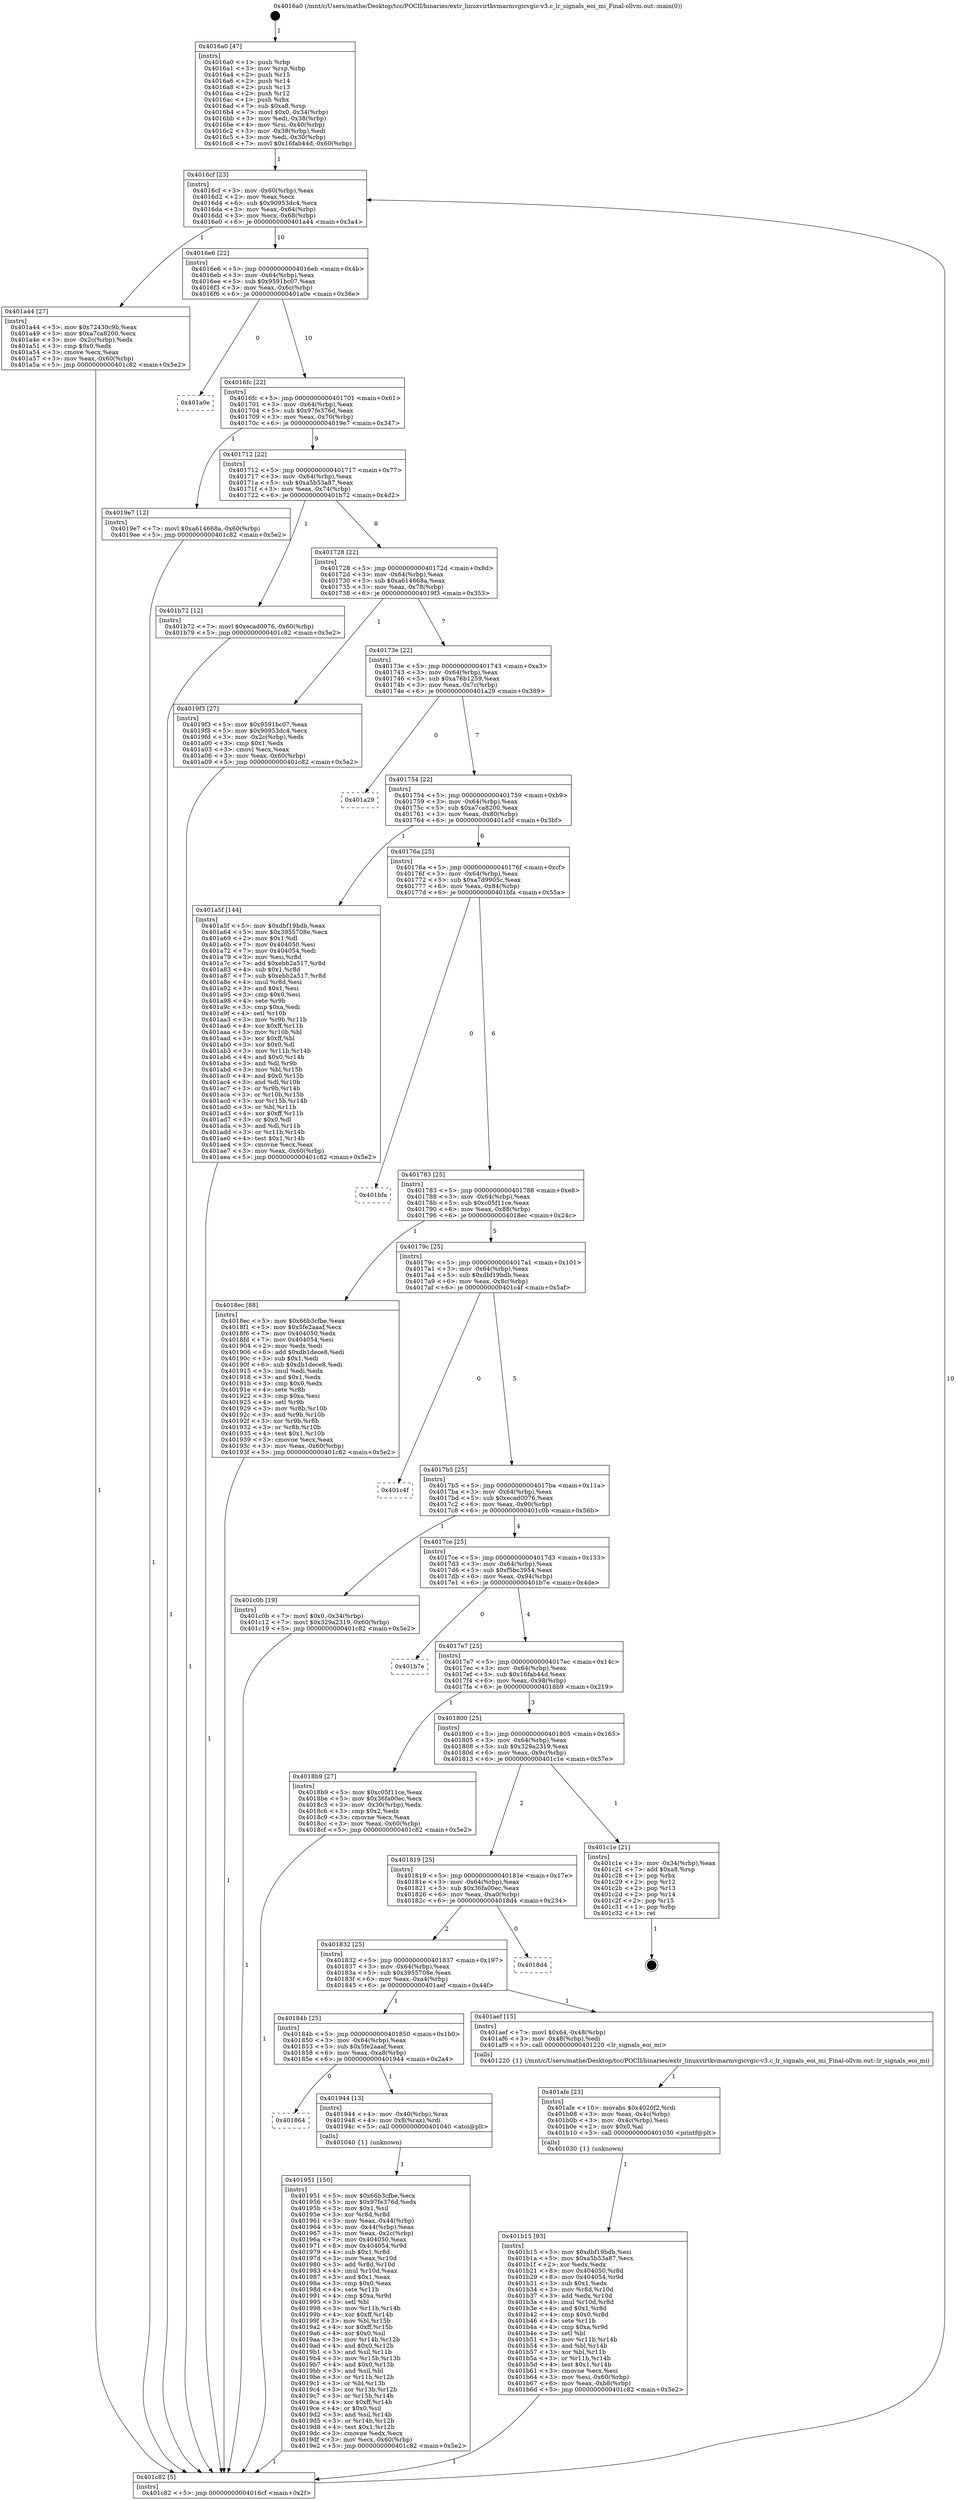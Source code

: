 digraph "0x4016a0" {
  label = "0x4016a0 (/mnt/c/Users/mathe/Desktop/tcc/POCII/binaries/extr_linuxvirtkvmarmvgicvgic-v3.c_lr_signals_eoi_mi_Final-ollvm.out::main(0))"
  labelloc = "t"
  node[shape=record]

  Entry [label="",width=0.3,height=0.3,shape=circle,fillcolor=black,style=filled]
  "0x4016cf" [label="{
     0x4016cf [23]\l
     | [instrs]\l
     &nbsp;&nbsp;0x4016cf \<+3\>: mov -0x60(%rbp),%eax\l
     &nbsp;&nbsp;0x4016d2 \<+2\>: mov %eax,%ecx\l
     &nbsp;&nbsp;0x4016d4 \<+6\>: sub $0x90953dc4,%ecx\l
     &nbsp;&nbsp;0x4016da \<+3\>: mov %eax,-0x64(%rbp)\l
     &nbsp;&nbsp;0x4016dd \<+3\>: mov %ecx,-0x68(%rbp)\l
     &nbsp;&nbsp;0x4016e0 \<+6\>: je 0000000000401a44 \<main+0x3a4\>\l
  }"]
  "0x401a44" [label="{
     0x401a44 [27]\l
     | [instrs]\l
     &nbsp;&nbsp;0x401a44 \<+5\>: mov $0x72430c9b,%eax\l
     &nbsp;&nbsp;0x401a49 \<+5\>: mov $0xa7ca8200,%ecx\l
     &nbsp;&nbsp;0x401a4e \<+3\>: mov -0x2c(%rbp),%edx\l
     &nbsp;&nbsp;0x401a51 \<+3\>: cmp $0x0,%edx\l
     &nbsp;&nbsp;0x401a54 \<+3\>: cmove %ecx,%eax\l
     &nbsp;&nbsp;0x401a57 \<+3\>: mov %eax,-0x60(%rbp)\l
     &nbsp;&nbsp;0x401a5a \<+5\>: jmp 0000000000401c82 \<main+0x5e2\>\l
  }"]
  "0x4016e6" [label="{
     0x4016e6 [22]\l
     | [instrs]\l
     &nbsp;&nbsp;0x4016e6 \<+5\>: jmp 00000000004016eb \<main+0x4b\>\l
     &nbsp;&nbsp;0x4016eb \<+3\>: mov -0x64(%rbp),%eax\l
     &nbsp;&nbsp;0x4016ee \<+5\>: sub $0x9591bc07,%eax\l
     &nbsp;&nbsp;0x4016f3 \<+3\>: mov %eax,-0x6c(%rbp)\l
     &nbsp;&nbsp;0x4016f6 \<+6\>: je 0000000000401a0e \<main+0x36e\>\l
  }"]
  Exit [label="",width=0.3,height=0.3,shape=circle,fillcolor=black,style=filled,peripheries=2]
  "0x401a0e" [label="{
     0x401a0e\l
  }", style=dashed]
  "0x4016fc" [label="{
     0x4016fc [22]\l
     | [instrs]\l
     &nbsp;&nbsp;0x4016fc \<+5\>: jmp 0000000000401701 \<main+0x61\>\l
     &nbsp;&nbsp;0x401701 \<+3\>: mov -0x64(%rbp),%eax\l
     &nbsp;&nbsp;0x401704 \<+5\>: sub $0x97fe376d,%eax\l
     &nbsp;&nbsp;0x401709 \<+3\>: mov %eax,-0x70(%rbp)\l
     &nbsp;&nbsp;0x40170c \<+6\>: je 00000000004019e7 \<main+0x347\>\l
  }"]
  "0x401b15" [label="{
     0x401b15 [93]\l
     | [instrs]\l
     &nbsp;&nbsp;0x401b15 \<+5\>: mov $0xdbf19bdb,%esi\l
     &nbsp;&nbsp;0x401b1a \<+5\>: mov $0xa5b53a87,%ecx\l
     &nbsp;&nbsp;0x401b1f \<+2\>: xor %edx,%edx\l
     &nbsp;&nbsp;0x401b21 \<+8\>: mov 0x404050,%r8d\l
     &nbsp;&nbsp;0x401b29 \<+8\>: mov 0x404054,%r9d\l
     &nbsp;&nbsp;0x401b31 \<+3\>: sub $0x1,%edx\l
     &nbsp;&nbsp;0x401b34 \<+3\>: mov %r8d,%r10d\l
     &nbsp;&nbsp;0x401b37 \<+3\>: add %edx,%r10d\l
     &nbsp;&nbsp;0x401b3a \<+4\>: imul %r10d,%r8d\l
     &nbsp;&nbsp;0x401b3e \<+4\>: and $0x1,%r8d\l
     &nbsp;&nbsp;0x401b42 \<+4\>: cmp $0x0,%r8d\l
     &nbsp;&nbsp;0x401b46 \<+4\>: sete %r11b\l
     &nbsp;&nbsp;0x401b4a \<+4\>: cmp $0xa,%r9d\l
     &nbsp;&nbsp;0x401b4e \<+3\>: setl %bl\l
     &nbsp;&nbsp;0x401b51 \<+3\>: mov %r11b,%r14b\l
     &nbsp;&nbsp;0x401b54 \<+3\>: and %bl,%r14b\l
     &nbsp;&nbsp;0x401b57 \<+3\>: xor %bl,%r11b\l
     &nbsp;&nbsp;0x401b5a \<+3\>: or %r11b,%r14b\l
     &nbsp;&nbsp;0x401b5d \<+4\>: test $0x1,%r14b\l
     &nbsp;&nbsp;0x401b61 \<+3\>: cmovne %ecx,%esi\l
     &nbsp;&nbsp;0x401b64 \<+3\>: mov %esi,-0x60(%rbp)\l
     &nbsp;&nbsp;0x401b67 \<+6\>: mov %eax,-0xb8(%rbp)\l
     &nbsp;&nbsp;0x401b6d \<+5\>: jmp 0000000000401c82 \<main+0x5e2\>\l
  }"]
  "0x4019e7" [label="{
     0x4019e7 [12]\l
     | [instrs]\l
     &nbsp;&nbsp;0x4019e7 \<+7\>: movl $0xa614668a,-0x60(%rbp)\l
     &nbsp;&nbsp;0x4019ee \<+5\>: jmp 0000000000401c82 \<main+0x5e2\>\l
  }"]
  "0x401712" [label="{
     0x401712 [22]\l
     | [instrs]\l
     &nbsp;&nbsp;0x401712 \<+5\>: jmp 0000000000401717 \<main+0x77\>\l
     &nbsp;&nbsp;0x401717 \<+3\>: mov -0x64(%rbp),%eax\l
     &nbsp;&nbsp;0x40171a \<+5\>: sub $0xa5b53a87,%eax\l
     &nbsp;&nbsp;0x40171f \<+3\>: mov %eax,-0x74(%rbp)\l
     &nbsp;&nbsp;0x401722 \<+6\>: je 0000000000401b72 \<main+0x4d2\>\l
  }"]
  "0x401afe" [label="{
     0x401afe [23]\l
     | [instrs]\l
     &nbsp;&nbsp;0x401afe \<+10\>: movabs $0x4020f2,%rdi\l
     &nbsp;&nbsp;0x401b08 \<+3\>: mov %eax,-0x4c(%rbp)\l
     &nbsp;&nbsp;0x401b0b \<+3\>: mov -0x4c(%rbp),%esi\l
     &nbsp;&nbsp;0x401b0e \<+2\>: mov $0x0,%al\l
     &nbsp;&nbsp;0x401b10 \<+5\>: call 0000000000401030 \<printf@plt\>\l
     | [calls]\l
     &nbsp;&nbsp;0x401030 \{1\} (unknown)\l
  }"]
  "0x401b72" [label="{
     0x401b72 [12]\l
     | [instrs]\l
     &nbsp;&nbsp;0x401b72 \<+7\>: movl $0xecad0076,-0x60(%rbp)\l
     &nbsp;&nbsp;0x401b79 \<+5\>: jmp 0000000000401c82 \<main+0x5e2\>\l
  }"]
  "0x401728" [label="{
     0x401728 [22]\l
     | [instrs]\l
     &nbsp;&nbsp;0x401728 \<+5\>: jmp 000000000040172d \<main+0x8d\>\l
     &nbsp;&nbsp;0x40172d \<+3\>: mov -0x64(%rbp),%eax\l
     &nbsp;&nbsp;0x401730 \<+5\>: sub $0xa614668a,%eax\l
     &nbsp;&nbsp;0x401735 \<+3\>: mov %eax,-0x78(%rbp)\l
     &nbsp;&nbsp;0x401738 \<+6\>: je 00000000004019f3 \<main+0x353\>\l
  }"]
  "0x401951" [label="{
     0x401951 [150]\l
     | [instrs]\l
     &nbsp;&nbsp;0x401951 \<+5\>: mov $0x66b3cfbe,%ecx\l
     &nbsp;&nbsp;0x401956 \<+5\>: mov $0x97fe376d,%edx\l
     &nbsp;&nbsp;0x40195b \<+3\>: mov $0x1,%sil\l
     &nbsp;&nbsp;0x40195e \<+3\>: xor %r8d,%r8d\l
     &nbsp;&nbsp;0x401961 \<+3\>: mov %eax,-0x44(%rbp)\l
     &nbsp;&nbsp;0x401964 \<+3\>: mov -0x44(%rbp),%eax\l
     &nbsp;&nbsp;0x401967 \<+3\>: mov %eax,-0x2c(%rbp)\l
     &nbsp;&nbsp;0x40196a \<+7\>: mov 0x404050,%eax\l
     &nbsp;&nbsp;0x401971 \<+8\>: mov 0x404054,%r9d\l
     &nbsp;&nbsp;0x401979 \<+4\>: sub $0x1,%r8d\l
     &nbsp;&nbsp;0x40197d \<+3\>: mov %eax,%r10d\l
     &nbsp;&nbsp;0x401980 \<+3\>: add %r8d,%r10d\l
     &nbsp;&nbsp;0x401983 \<+4\>: imul %r10d,%eax\l
     &nbsp;&nbsp;0x401987 \<+3\>: and $0x1,%eax\l
     &nbsp;&nbsp;0x40198a \<+3\>: cmp $0x0,%eax\l
     &nbsp;&nbsp;0x40198d \<+4\>: sete %r11b\l
     &nbsp;&nbsp;0x401991 \<+4\>: cmp $0xa,%r9d\l
     &nbsp;&nbsp;0x401995 \<+3\>: setl %bl\l
     &nbsp;&nbsp;0x401998 \<+3\>: mov %r11b,%r14b\l
     &nbsp;&nbsp;0x40199b \<+4\>: xor $0xff,%r14b\l
     &nbsp;&nbsp;0x40199f \<+3\>: mov %bl,%r15b\l
     &nbsp;&nbsp;0x4019a2 \<+4\>: xor $0xff,%r15b\l
     &nbsp;&nbsp;0x4019a6 \<+4\>: xor $0x0,%sil\l
     &nbsp;&nbsp;0x4019aa \<+3\>: mov %r14b,%r12b\l
     &nbsp;&nbsp;0x4019ad \<+4\>: and $0x0,%r12b\l
     &nbsp;&nbsp;0x4019b1 \<+3\>: and %sil,%r11b\l
     &nbsp;&nbsp;0x4019b4 \<+3\>: mov %r15b,%r13b\l
     &nbsp;&nbsp;0x4019b7 \<+4\>: and $0x0,%r13b\l
     &nbsp;&nbsp;0x4019bb \<+3\>: and %sil,%bl\l
     &nbsp;&nbsp;0x4019be \<+3\>: or %r11b,%r12b\l
     &nbsp;&nbsp;0x4019c1 \<+3\>: or %bl,%r13b\l
     &nbsp;&nbsp;0x4019c4 \<+3\>: xor %r13b,%r12b\l
     &nbsp;&nbsp;0x4019c7 \<+3\>: or %r15b,%r14b\l
     &nbsp;&nbsp;0x4019ca \<+4\>: xor $0xff,%r14b\l
     &nbsp;&nbsp;0x4019ce \<+4\>: or $0x0,%sil\l
     &nbsp;&nbsp;0x4019d2 \<+3\>: and %sil,%r14b\l
     &nbsp;&nbsp;0x4019d5 \<+3\>: or %r14b,%r12b\l
     &nbsp;&nbsp;0x4019d8 \<+4\>: test $0x1,%r12b\l
     &nbsp;&nbsp;0x4019dc \<+3\>: cmovne %edx,%ecx\l
     &nbsp;&nbsp;0x4019df \<+3\>: mov %ecx,-0x60(%rbp)\l
     &nbsp;&nbsp;0x4019e2 \<+5\>: jmp 0000000000401c82 \<main+0x5e2\>\l
  }"]
  "0x4019f3" [label="{
     0x4019f3 [27]\l
     | [instrs]\l
     &nbsp;&nbsp;0x4019f3 \<+5\>: mov $0x9591bc07,%eax\l
     &nbsp;&nbsp;0x4019f8 \<+5\>: mov $0x90953dc4,%ecx\l
     &nbsp;&nbsp;0x4019fd \<+3\>: mov -0x2c(%rbp),%edx\l
     &nbsp;&nbsp;0x401a00 \<+3\>: cmp $0x1,%edx\l
     &nbsp;&nbsp;0x401a03 \<+3\>: cmovl %ecx,%eax\l
     &nbsp;&nbsp;0x401a06 \<+3\>: mov %eax,-0x60(%rbp)\l
     &nbsp;&nbsp;0x401a09 \<+5\>: jmp 0000000000401c82 \<main+0x5e2\>\l
  }"]
  "0x40173e" [label="{
     0x40173e [22]\l
     | [instrs]\l
     &nbsp;&nbsp;0x40173e \<+5\>: jmp 0000000000401743 \<main+0xa3\>\l
     &nbsp;&nbsp;0x401743 \<+3\>: mov -0x64(%rbp),%eax\l
     &nbsp;&nbsp;0x401746 \<+5\>: sub $0xa76b1259,%eax\l
     &nbsp;&nbsp;0x40174b \<+3\>: mov %eax,-0x7c(%rbp)\l
     &nbsp;&nbsp;0x40174e \<+6\>: je 0000000000401a29 \<main+0x389\>\l
  }"]
  "0x401864" [label="{
     0x401864\l
  }", style=dashed]
  "0x401a29" [label="{
     0x401a29\l
  }", style=dashed]
  "0x401754" [label="{
     0x401754 [22]\l
     | [instrs]\l
     &nbsp;&nbsp;0x401754 \<+5\>: jmp 0000000000401759 \<main+0xb9\>\l
     &nbsp;&nbsp;0x401759 \<+3\>: mov -0x64(%rbp),%eax\l
     &nbsp;&nbsp;0x40175c \<+5\>: sub $0xa7ca8200,%eax\l
     &nbsp;&nbsp;0x401761 \<+3\>: mov %eax,-0x80(%rbp)\l
     &nbsp;&nbsp;0x401764 \<+6\>: je 0000000000401a5f \<main+0x3bf\>\l
  }"]
  "0x401944" [label="{
     0x401944 [13]\l
     | [instrs]\l
     &nbsp;&nbsp;0x401944 \<+4\>: mov -0x40(%rbp),%rax\l
     &nbsp;&nbsp;0x401948 \<+4\>: mov 0x8(%rax),%rdi\l
     &nbsp;&nbsp;0x40194c \<+5\>: call 0000000000401040 \<atoi@plt\>\l
     | [calls]\l
     &nbsp;&nbsp;0x401040 \{1\} (unknown)\l
  }"]
  "0x401a5f" [label="{
     0x401a5f [144]\l
     | [instrs]\l
     &nbsp;&nbsp;0x401a5f \<+5\>: mov $0xdbf19bdb,%eax\l
     &nbsp;&nbsp;0x401a64 \<+5\>: mov $0x3955708e,%ecx\l
     &nbsp;&nbsp;0x401a69 \<+2\>: mov $0x1,%dl\l
     &nbsp;&nbsp;0x401a6b \<+7\>: mov 0x404050,%esi\l
     &nbsp;&nbsp;0x401a72 \<+7\>: mov 0x404054,%edi\l
     &nbsp;&nbsp;0x401a79 \<+3\>: mov %esi,%r8d\l
     &nbsp;&nbsp;0x401a7c \<+7\>: add $0xebb2a517,%r8d\l
     &nbsp;&nbsp;0x401a83 \<+4\>: sub $0x1,%r8d\l
     &nbsp;&nbsp;0x401a87 \<+7\>: sub $0xebb2a517,%r8d\l
     &nbsp;&nbsp;0x401a8e \<+4\>: imul %r8d,%esi\l
     &nbsp;&nbsp;0x401a92 \<+3\>: and $0x1,%esi\l
     &nbsp;&nbsp;0x401a95 \<+3\>: cmp $0x0,%esi\l
     &nbsp;&nbsp;0x401a98 \<+4\>: sete %r9b\l
     &nbsp;&nbsp;0x401a9c \<+3\>: cmp $0xa,%edi\l
     &nbsp;&nbsp;0x401a9f \<+4\>: setl %r10b\l
     &nbsp;&nbsp;0x401aa3 \<+3\>: mov %r9b,%r11b\l
     &nbsp;&nbsp;0x401aa6 \<+4\>: xor $0xff,%r11b\l
     &nbsp;&nbsp;0x401aaa \<+3\>: mov %r10b,%bl\l
     &nbsp;&nbsp;0x401aad \<+3\>: xor $0xff,%bl\l
     &nbsp;&nbsp;0x401ab0 \<+3\>: xor $0x0,%dl\l
     &nbsp;&nbsp;0x401ab3 \<+3\>: mov %r11b,%r14b\l
     &nbsp;&nbsp;0x401ab6 \<+4\>: and $0x0,%r14b\l
     &nbsp;&nbsp;0x401aba \<+3\>: and %dl,%r9b\l
     &nbsp;&nbsp;0x401abd \<+3\>: mov %bl,%r15b\l
     &nbsp;&nbsp;0x401ac0 \<+4\>: and $0x0,%r15b\l
     &nbsp;&nbsp;0x401ac4 \<+3\>: and %dl,%r10b\l
     &nbsp;&nbsp;0x401ac7 \<+3\>: or %r9b,%r14b\l
     &nbsp;&nbsp;0x401aca \<+3\>: or %r10b,%r15b\l
     &nbsp;&nbsp;0x401acd \<+3\>: xor %r15b,%r14b\l
     &nbsp;&nbsp;0x401ad0 \<+3\>: or %bl,%r11b\l
     &nbsp;&nbsp;0x401ad3 \<+4\>: xor $0xff,%r11b\l
     &nbsp;&nbsp;0x401ad7 \<+3\>: or $0x0,%dl\l
     &nbsp;&nbsp;0x401ada \<+3\>: and %dl,%r11b\l
     &nbsp;&nbsp;0x401add \<+3\>: or %r11b,%r14b\l
     &nbsp;&nbsp;0x401ae0 \<+4\>: test $0x1,%r14b\l
     &nbsp;&nbsp;0x401ae4 \<+3\>: cmovne %ecx,%eax\l
     &nbsp;&nbsp;0x401ae7 \<+3\>: mov %eax,-0x60(%rbp)\l
     &nbsp;&nbsp;0x401aea \<+5\>: jmp 0000000000401c82 \<main+0x5e2\>\l
  }"]
  "0x40176a" [label="{
     0x40176a [25]\l
     | [instrs]\l
     &nbsp;&nbsp;0x40176a \<+5\>: jmp 000000000040176f \<main+0xcf\>\l
     &nbsp;&nbsp;0x40176f \<+3\>: mov -0x64(%rbp),%eax\l
     &nbsp;&nbsp;0x401772 \<+5\>: sub $0xa7d9905c,%eax\l
     &nbsp;&nbsp;0x401777 \<+6\>: mov %eax,-0x84(%rbp)\l
     &nbsp;&nbsp;0x40177d \<+6\>: je 0000000000401bfa \<main+0x55a\>\l
  }"]
  "0x40184b" [label="{
     0x40184b [25]\l
     | [instrs]\l
     &nbsp;&nbsp;0x40184b \<+5\>: jmp 0000000000401850 \<main+0x1b0\>\l
     &nbsp;&nbsp;0x401850 \<+3\>: mov -0x64(%rbp),%eax\l
     &nbsp;&nbsp;0x401853 \<+5\>: sub $0x5fe2aaaf,%eax\l
     &nbsp;&nbsp;0x401858 \<+6\>: mov %eax,-0xa8(%rbp)\l
     &nbsp;&nbsp;0x40185e \<+6\>: je 0000000000401944 \<main+0x2a4\>\l
  }"]
  "0x401bfa" [label="{
     0x401bfa\l
  }", style=dashed]
  "0x401783" [label="{
     0x401783 [25]\l
     | [instrs]\l
     &nbsp;&nbsp;0x401783 \<+5\>: jmp 0000000000401788 \<main+0xe8\>\l
     &nbsp;&nbsp;0x401788 \<+3\>: mov -0x64(%rbp),%eax\l
     &nbsp;&nbsp;0x40178b \<+5\>: sub $0xc05f11ce,%eax\l
     &nbsp;&nbsp;0x401790 \<+6\>: mov %eax,-0x88(%rbp)\l
     &nbsp;&nbsp;0x401796 \<+6\>: je 00000000004018ec \<main+0x24c\>\l
  }"]
  "0x401aef" [label="{
     0x401aef [15]\l
     | [instrs]\l
     &nbsp;&nbsp;0x401aef \<+7\>: movl $0x64,-0x48(%rbp)\l
     &nbsp;&nbsp;0x401af6 \<+3\>: mov -0x48(%rbp),%edi\l
     &nbsp;&nbsp;0x401af9 \<+5\>: call 0000000000401220 \<lr_signals_eoi_mi\>\l
     | [calls]\l
     &nbsp;&nbsp;0x401220 \{1\} (/mnt/c/Users/mathe/Desktop/tcc/POCII/binaries/extr_linuxvirtkvmarmvgicvgic-v3.c_lr_signals_eoi_mi_Final-ollvm.out::lr_signals_eoi_mi)\l
  }"]
  "0x4018ec" [label="{
     0x4018ec [88]\l
     | [instrs]\l
     &nbsp;&nbsp;0x4018ec \<+5\>: mov $0x66b3cfbe,%eax\l
     &nbsp;&nbsp;0x4018f1 \<+5\>: mov $0x5fe2aaaf,%ecx\l
     &nbsp;&nbsp;0x4018f6 \<+7\>: mov 0x404050,%edx\l
     &nbsp;&nbsp;0x4018fd \<+7\>: mov 0x404054,%esi\l
     &nbsp;&nbsp;0x401904 \<+2\>: mov %edx,%edi\l
     &nbsp;&nbsp;0x401906 \<+6\>: add $0xdb1dece8,%edi\l
     &nbsp;&nbsp;0x40190c \<+3\>: sub $0x1,%edi\l
     &nbsp;&nbsp;0x40190f \<+6\>: sub $0xdb1dece8,%edi\l
     &nbsp;&nbsp;0x401915 \<+3\>: imul %edi,%edx\l
     &nbsp;&nbsp;0x401918 \<+3\>: and $0x1,%edx\l
     &nbsp;&nbsp;0x40191b \<+3\>: cmp $0x0,%edx\l
     &nbsp;&nbsp;0x40191e \<+4\>: sete %r8b\l
     &nbsp;&nbsp;0x401922 \<+3\>: cmp $0xa,%esi\l
     &nbsp;&nbsp;0x401925 \<+4\>: setl %r9b\l
     &nbsp;&nbsp;0x401929 \<+3\>: mov %r8b,%r10b\l
     &nbsp;&nbsp;0x40192c \<+3\>: and %r9b,%r10b\l
     &nbsp;&nbsp;0x40192f \<+3\>: xor %r9b,%r8b\l
     &nbsp;&nbsp;0x401932 \<+3\>: or %r8b,%r10b\l
     &nbsp;&nbsp;0x401935 \<+4\>: test $0x1,%r10b\l
     &nbsp;&nbsp;0x401939 \<+3\>: cmovne %ecx,%eax\l
     &nbsp;&nbsp;0x40193c \<+3\>: mov %eax,-0x60(%rbp)\l
     &nbsp;&nbsp;0x40193f \<+5\>: jmp 0000000000401c82 \<main+0x5e2\>\l
  }"]
  "0x40179c" [label="{
     0x40179c [25]\l
     | [instrs]\l
     &nbsp;&nbsp;0x40179c \<+5\>: jmp 00000000004017a1 \<main+0x101\>\l
     &nbsp;&nbsp;0x4017a1 \<+3\>: mov -0x64(%rbp),%eax\l
     &nbsp;&nbsp;0x4017a4 \<+5\>: sub $0xdbf19bdb,%eax\l
     &nbsp;&nbsp;0x4017a9 \<+6\>: mov %eax,-0x8c(%rbp)\l
     &nbsp;&nbsp;0x4017af \<+6\>: je 0000000000401c4f \<main+0x5af\>\l
  }"]
  "0x401832" [label="{
     0x401832 [25]\l
     | [instrs]\l
     &nbsp;&nbsp;0x401832 \<+5\>: jmp 0000000000401837 \<main+0x197\>\l
     &nbsp;&nbsp;0x401837 \<+3\>: mov -0x64(%rbp),%eax\l
     &nbsp;&nbsp;0x40183a \<+5\>: sub $0x3955708e,%eax\l
     &nbsp;&nbsp;0x40183f \<+6\>: mov %eax,-0xa4(%rbp)\l
     &nbsp;&nbsp;0x401845 \<+6\>: je 0000000000401aef \<main+0x44f\>\l
  }"]
  "0x401c4f" [label="{
     0x401c4f\l
  }", style=dashed]
  "0x4017b5" [label="{
     0x4017b5 [25]\l
     | [instrs]\l
     &nbsp;&nbsp;0x4017b5 \<+5\>: jmp 00000000004017ba \<main+0x11a\>\l
     &nbsp;&nbsp;0x4017ba \<+3\>: mov -0x64(%rbp),%eax\l
     &nbsp;&nbsp;0x4017bd \<+5\>: sub $0xecad0076,%eax\l
     &nbsp;&nbsp;0x4017c2 \<+6\>: mov %eax,-0x90(%rbp)\l
     &nbsp;&nbsp;0x4017c8 \<+6\>: je 0000000000401c0b \<main+0x56b\>\l
  }"]
  "0x4018d4" [label="{
     0x4018d4\l
  }", style=dashed]
  "0x401c0b" [label="{
     0x401c0b [19]\l
     | [instrs]\l
     &nbsp;&nbsp;0x401c0b \<+7\>: movl $0x0,-0x34(%rbp)\l
     &nbsp;&nbsp;0x401c12 \<+7\>: movl $0x329a2319,-0x60(%rbp)\l
     &nbsp;&nbsp;0x401c19 \<+5\>: jmp 0000000000401c82 \<main+0x5e2\>\l
  }"]
  "0x4017ce" [label="{
     0x4017ce [25]\l
     | [instrs]\l
     &nbsp;&nbsp;0x4017ce \<+5\>: jmp 00000000004017d3 \<main+0x133\>\l
     &nbsp;&nbsp;0x4017d3 \<+3\>: mov -0x64(%rbp),%eax\l
     &nbsp;&nbsp;0x4017d6 \<+5\>: sub $0xf5bc3954,%eax\l
     &nbsp;&nbsp;0x4017db \<+6\>: mov %eax,-0x94(%rbp)\l
     &nbsp;&nbsp;0x4017e1 \<+6\>: je 0000000000401b7e \<main+0x4de\>\l
  }"]
  "0x401819" [label="{
     0x401819 [25]\l
     | [instrs]\l
     &nbsp;&nbsp;0x401819 \<+5\>: jmp 000000000040181e \<main+0x17e\>\l
     &nbsp;&nbsp;0x40181e \<+3\>: mov -0x64(%rbp),%eax\l
     &nbsp;&nbsp;0x401821 \<+5\>: sub $0x36fa00ec,%eax\l
     &nbsp;&nbsp;0x401826 \<+6\>: mov %eax,-0xa0(%rbp)\l
     &nbsp;&nbsp;0x40182c \<+6\>: je 00000000004018d4 \<main+0x234\>\l
  }"]
  "0x401b7e" [label="{
     0x401b7e\l
  }", style=dashed]
  "0x4017e7" [label="{
     0x4017e7 [25]\l
     | [instrs]\l
     &nbsp;&nbsp;0x4017e7 \<+5\>: jmp 00000000004017ec \<main+0x14c\>\l
     &nbsp;&nbsp;0x4017ec \<+3\>: mov -0x64(%rbp),%eax\l
     &nbsp;&nbsp;0x4017ef \<+5\>: sub $0x16fab44d,%eax\l
     &nbsp;&nbsp;0x4017f4 \<+6\>: mov %eax,-0x98(%rbp)\l
     &nbsp;&nbsp;0x4017fa \<+6\>: je 00000000004018b9 \<main+0x219\>\l
  }"]
  "0x401c1e" [label="{
     0x401c1e [21]\l
     | [instrs]\l
     &nbsp;&nbsp;0x401c1e \<+3\>: mov -0x34(%rbp),%eax\l
     &nbsp;&nbsp;0x401c21 \<+7\>: add $0xa8,%rsp\l
     &nbsp;&nbsp;0x401c28 \<+1\>: pop %rbx\l
     &nbsp;&nbsp;0x401c29 \<+2\>: pop %r12\l
     &nbsp;&nbsp;0x401c2b \<+2\>: pop %r13\l
     &nbsp;&nbsp;0x401c2d \<+2\>: pop %r14\l
     &nbsp;&nbsp;0x401c2f \<+2\>: pop %r15\l
     &nbsp;&nbsp;0x401c31 \<+1\>: pop %rbp\l
     &nbsp;&nbsp;0x401c32 \<+1\>: ret\l
  }"]
  "0x4018b9" [label="{
     0x4018b9 [27]\l
     | [instrs]\l
     &nbsp;&nbsp;0x4018b9 \<+5\>: mov $0xc05f11ce,%eax\l
     &nbsp;&nbsp;0x4018be \<+5\>: mov $0x36fa00ec,%ecx\l
     &nbsp;&nbsp;0x4018c3 \<+3\>: mov -0x30(%rbp),%edx\l
     &nbsp;&nbsp;0x4018c6 \<+3\>: cmp $0x2,%edx\l
     &nbsp;&nbsp;0x4018c9 \<+3\>: cmovne %ecx,%eax\l
     &nbsp;&nbsp;0x4018cc \<+3\>: mov %eax,-0x60(%rbp)\l
     &nbsp;&nbsp;0x4018cf \<+5\>: jmp 0000000000401c82 \<main+0x5e2\>\l
  }"]
  "0x401800" [label="{
     0x401800 [25]\l
     | [instrs]\l
     &nbsp;&nbsp;0x401800 \<+5\>: jmp 0000000000401805 \<main+0x165\>\l
     &nbsp;&nbsp;0x401805 \<+3\>: mov -0x64(%rbp),%eax\l
     &nbsp;&nbsp;0x401808 \<+5\>: sub $0x329a2319,%eax\l
     &nbsp;&nbsp;0x40180d \<+6\>: mov %eax,-0x9c(%rbp)\l
     &nbsp;&nbsp;0x401813 \<+6\>: je 0000000000401c1e \<main+0x57e\>\l
  }"]
  "0x401c82" [label="{
     0x401c82 [5]\l
     | [instrs]\l
     &nbsp;&nbsp;0x401c82 \<+5\>: jmp 00000000004016cf \<main+0x2f\>\l
  }"]
  "0x4016a0" [label="{
     0x4016a0 [47]\l
     | [instrs]\l
     &nbsp;&nbsp;0x4016a0 \<+1\>: push %rbp\l
     &nbsp;&nbsp;0x4016a1 \<+3\>: mov %rsp,%rbp\l
     &nbsp;&nbsp;0x4016a4 \<+2\>: push %r15\l
     &nbsp;&nbsp;0x4016a6 \<+2\>: push %r14\l
     &nbsp;&nbsp;0x4016a8 \<+2\>: push %r13\l
     &nbsp;&nbsp;0x4016aa \<+2\>: push %r12\l
     &nbsp;&nbsp;0x4016ac \<+1\>: push %rbx\l
     &nbsp;&nbsp;0x4016ad \<+7\>: sub $0xa8,%rsp\l
     &nbsp;&nbsp;0x4016b4 \<+7\>: movl $0x0,-0x34(%rbp)\l
     &nbsp;&nbsp;0x4016bb \<+3\>: mov %edi,-0x38(%rbp)\l
     &nbsp;&nbsp;0x4016be \<+4\>: mov %rsi,-0x40(%rbp)\l
     &nbsp;&nbsp;0x4016c2 \<+3\>: mov -0x38(%rbp),%edi\l
     &nbsp;&nbsp;0x4016c5 \<+3\>: mov %edi,-0x30(%rbp)\l
     &nbsp;&nbsp;0x4016c8 \<+7\>: movl $0x16fab44d,-0x60(%rbp)\l
  }"]
  Entry -> "0x4016a0" [label=" 1"]
  "0x4016cf" -> "0x401a44" [label=" 1"]
  "0x4016cf" -> "0x4016e6" [label=" 10"]
  "0x401c1e" -> Exit [label=" 1"]
  "0x4016e6" -> "0x401a0e" [label=" 0"]
  "0x4016e6" -> "0x4016fc" [label=" 10"]
  "0x401c0b" -> "0x401c82" [label=" 1"]
  "0x4016fc" -> "0x4019e7" [label=" 1"]
  "0x4016fc" -> "0x401712" [label=" 9"]
  "0x401b72" -> "0x401c82" [label=" 1"]
  "0x401712" -> "0x401b72" [label=" 1"]
  "0x401712" -> "0x401728" [label=" 8"]
  "0x401b15" -> "0x401c82" [label=" 1"]
  "0x401728" -> "0x4019f3" [label=" 1"]
  "0x401728" -> "0x40173e" [label=" 7"]
  "0x401afe" -> "0x401b15" [label=" 1"]
  "0x40173e" -> "0x401a29" [label=" 0"]
  "0x40173e" -> "0x401754" [label=" 7"]
  "0x401aef" -> "0x401afe" [label=" 1"]
  "0x401754" -> "0x401a5f" [label=" 1"]
  "0x401754" -> "0x40176a" [label=" 6"]
  "0x401a5f" -> "0x401c82" [label=" 1"]
  "0x40176a" -> "0x401bfa" [label=" 0"]
  "0x40176a" -> "0x401783" [label=" 6"]
  "0x4019f3" -> "0x401c82" [label=" 1"]
  "0x401783" -> "0x4018ec" [label=" 1"]
  "0x401783" -> "0x40179c" [label=" 5"]
  "0x4019e7" -> "0x401c82" [label=" 1"]
  "0x40179c" -> "0x401c4f" [label=" 0"]
  "0x40179c" -> "0x4017b5" [label=" 5"]
  "0x401944" -> "0x401951" [label=" 1"]
  "0x4017b5" -> "0x401c0b" [label=" 1"]
  "0x4017b5" -> "0x4017ce" [label=" 4"]
  "0x40184b" -> "0x401864" [label=" 0"]
  "0x4017ce" -> "0x401b7e" [label=" 0"]
  "0x4017ce" -> "0x4017e7" [label=" 4"]
  "0x401a44" -> "0x401c82" [label=" 1"]
  "0x4017e7" -> "0x4018b9" [label=" 1"]
  "0x4017e7" -> "0x401800" [label=" 3"]
  "0x4018b9" -> "0x401c82" [label=" 1"]
  "0x4016a0" -> "0x4016cf" [label=" 1"]
  "0x401c82" -> "0x4016cf" [label=" 10"]
  "0x4018ec" -> "0x401c82" [label=" 1"]
  "0x401832" -> "0x40184b" [label=" 1"]
  "0x401800" -> "0x401c1e" [label=" 1"]
  "0x401800" -> "0x401819" [label=" 2"]
  "0x40184b" -> "0x401944" [label=" 1"]
  "0x401819" -> "0x4018d4" [label=" 0"]
  "0x401819" -> "0x401832" [label=" 2"]
  "0x401951" -> "0x401c82" [label=" 1"]
  "0x401832" -> "0x401aef" [label=" 1"]
}
